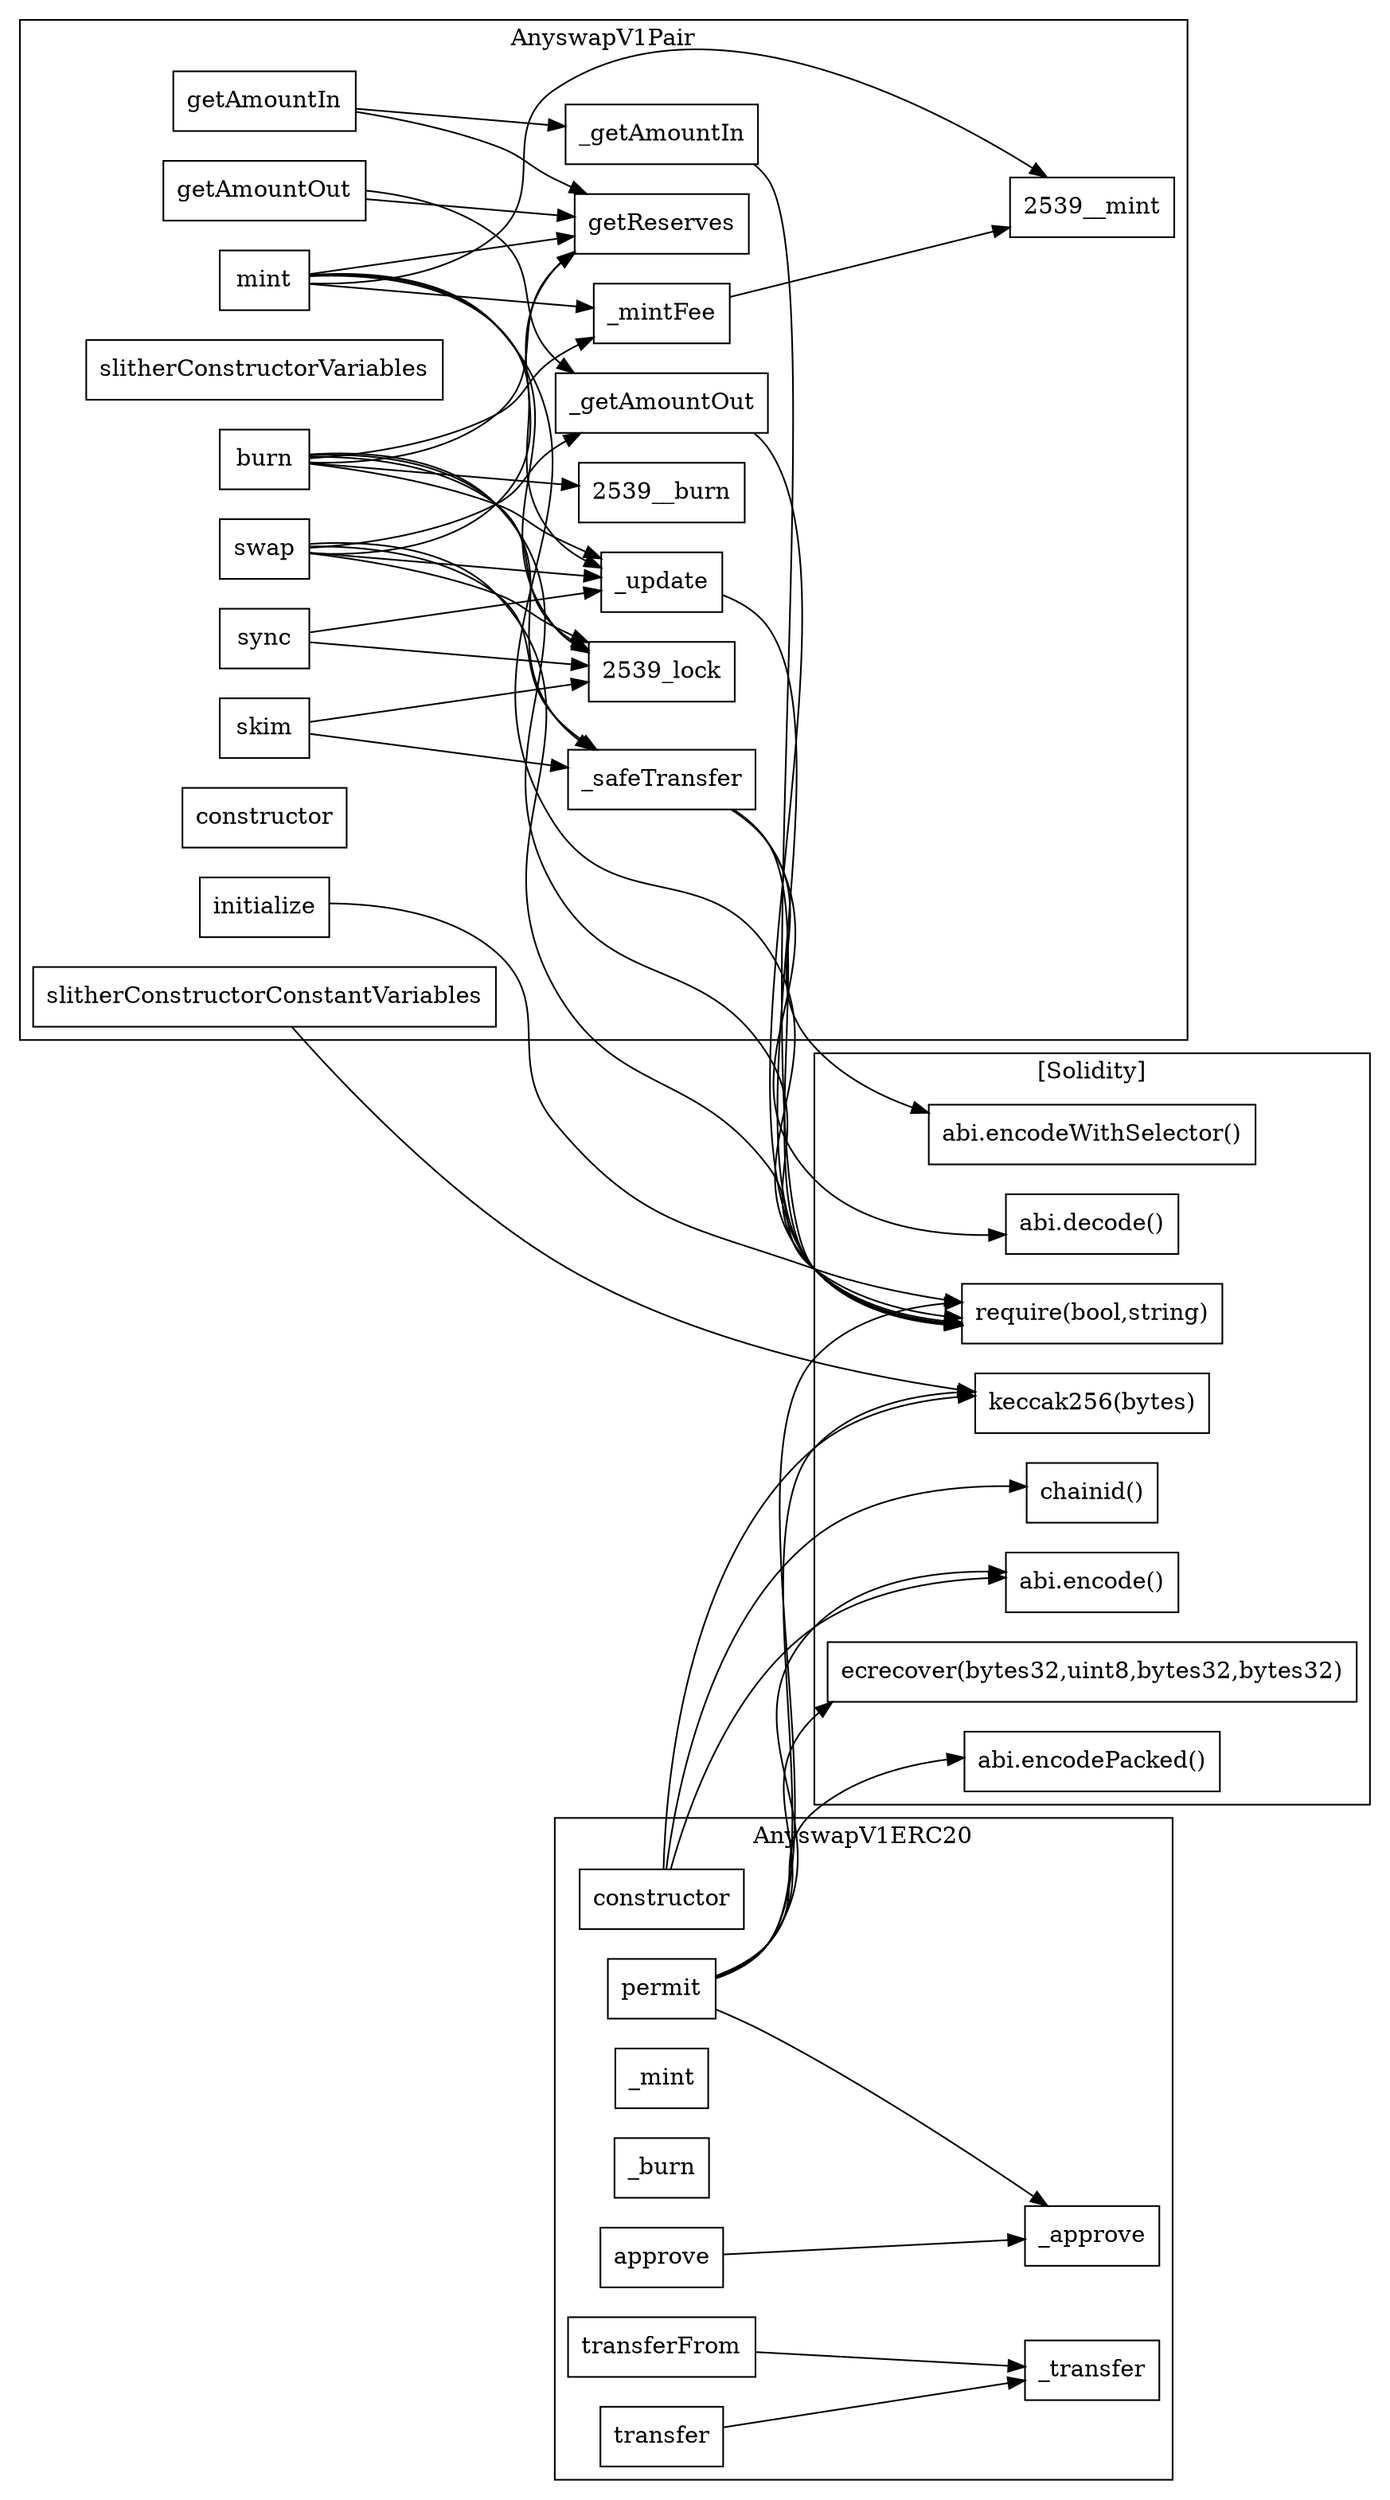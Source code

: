 strict digraph {
rankdir="LR"
node [shape=box]
subgraph cluster_2539_AnyswapV1Pair {
label = "AnyswapV1Pair"
"2539__getAmountIn" [label="_getAmountIn"]
"2539__mintFee" [label="_mintFee"]
"2539_burn" [label="burn"]
"2539_swap" [label="swap"]
"2539_sync" [label="sync"]
"2539_slitherConstructorVariables" [label="slitherConstructorVariables"]
"2539_skim" [label="skim"]
"2539__safeTransfer" [label="_safeTransfer"]
"2539_mint" [label="mint"]
"2539_slitherConstructorConstantVariables" [label="slitherConstructorConstantVariables"]
"2539_getAmountIn" [label="getAmountIn"]
"2539_constructor" [label="constructor"]
"2539_initialize" [label="initialize"]
"2539__update" [label="_update"]
"2539_getAmountOut" [label="getAmountOut"]
"2539_getReserves" [label="getReserves"]
"2539__getAmountOut" [label="_getAmountOut"]
"2539_skim" -> "2539_lock"
"2539_getAmountIn" -> "2539__getAmountIn"
"2539_mint" -> "2539_getReserves"
"2539_mint" -> "2539__update"
"2539_skim" -> "2539__safeTransfer"
"2539_burn" -> "2539__mintFee"
"2539_burn" -> "2539_getReserves"
"2539_mint" -> "2539__mintFee"
"2539_swap" -> "2539__safeTransfer"
"2539_sync" -> "2539__update"
"2539_burn" -> "2539__burn"
"2539_burn" -> "2539__update"
"2539_swap" -> "2539__getAmountOut"
"2539__mintFee" -> "2539__mint"
"2539_mint" -> "2539_lock"
"2539_mint" -> "2539__mint"
"2539_getAmountIn" -> "2539_getReserves"
"2539_sync" -> "2539_lock"
"2539_swap" -> "2539__update"
"2539_burn" -> "2539_lock"
"2539_swap" -> "2539_getReserves"
"2539_swap" -> "2539_lock"
"2539_getAmountOut" -> "2539_getReserves"
"2539_burn" -> "2539__safeTransfer"
"2539_getAmountOut" -> "2539__getAmountOut"
}subgraph cluster_788_AnyswapV1ERC20 {
label = "AnyswapV1ERC20"
"788_permit" [label="permit"]
"788_transfer" [label="transfer"]
"788__approve" [label="_approve"]
"788__mint" [label="_mint"]
"788__burn" [label="_burn"]
"788_transferFrom" [label="transferFrom"]
"788_constructor" [label="constructor"]
"788__transfer" [label="_transfer"]
"788_approve" [label="approve"]
"788_permit" -> "788__approve"
"788_transfer" -> "788__transfer"
"788_transferFrom" -> "788__transfer"
"788_approve" -> "788__approve"
}subgraph cluster_solidity {
label = "[Solidity]"
"abi.encode()" 
"abi.decode()" 
"abi.encodePacked()" 
"chainid()" 
"require(bool,string)" 
"ecrecover(bytes32,uint8,bytes32,bytes32)" 
"keccak256(bytes)" 
"abi.encodeWithSelector()" 
"788_constructor" -> "abi.encode()"
"2539__safeTransfer" -> "require(bool,string)"
"2539__safeTransfer" -> "abi.decode()"
"788_permit" -> "ecrecover(bytes32,uint8,bytes32,bytes32)"
"788_permit" -> "abi.encodePacked()"
"788_permit" -> "keccak256(bytes)"
"2539_mint" -> "require(bool,string)"
"788_constructor" -> "chainid()"
"2539_swap" -> "require(bool,string)"
"788_permit" -> "abi.encode()"
"2539_burn" -> "require(bool,string)"
"2539_initialize" -> "require(bool,string)"
"2539__safeTransfer" -> "abi.encodeWithSelector()"
"788_permit" -> "require(bool,string)"
"2539__update" -> "require(bool,string)"
"788_constructor" -> "keccak256(bytes)"
"2539__getAmountIn" -> "require(bool,string)"
"2539_slitherConstructorConstantVariables" -> "keccak256(bytes)"
"2539__getAmountOut" -> "require(bool,string)"
}
}